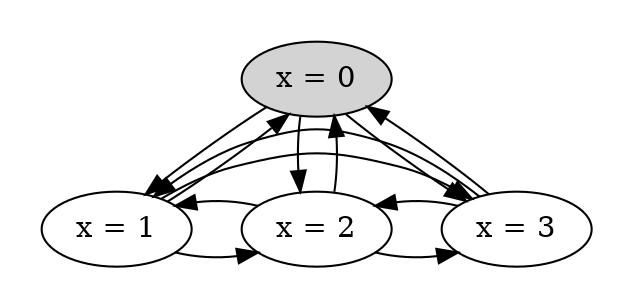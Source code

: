strict digraph DiskGraph {
nodesep=0.35;
subgraph cluster_graph {
color="white";
8132692779957249086 [label="x = 0",style = filled]
8132692779957249086 -> -6230161439325923452 [label="",color="black",fontcolor="black"];
-6230161439325923452 [label="x = 1"];
8132692779957249086 -> -5039642576729477619 [label="",color="black",fontcolor="black"];
-5039642576729477619 [label="x = 2"];
8132692779957249086 -> 7158667421841284535 [label="",color="black",fontcolor="black"];
7158667421841284535 [label="x = 3"];
-6230161439325923452 -> 8132692779957249086 [label="",color="black",fontcolor="black"];
-6230161439325923452 -> -5039642576729477619 [label="",color="black",fontcolor="black"];
-6230161439325923452 -> 7158667421841284535 [label="",color="black",fontcolor="black"];
-5039642576729477619 -> 8132692779957249086 [label="",color="black",fontcolor="black"];
-5039642576729477619 -> -6230161439325923452 [label="",color="black",fontcolor="black"];
-5039642576729477619 -> 7158667421841284535 [label="",color="black",fontcolor="black"];
7158667421841284535 -> 8132692779957249086 [label="",color="black",fontcolor="black"];
7158667421841284535 -> -6230161439325923452 [label="",color="black",fontcolor="black"];
7158667421841284535 -> -5039642576729477619 [label="",color="black",fontcolor="black"];
{rank = same; 8132692779957249086;}
{rank = same; -6230161439325923452;7158667421841284535;-5039642576729477619;}
}
}